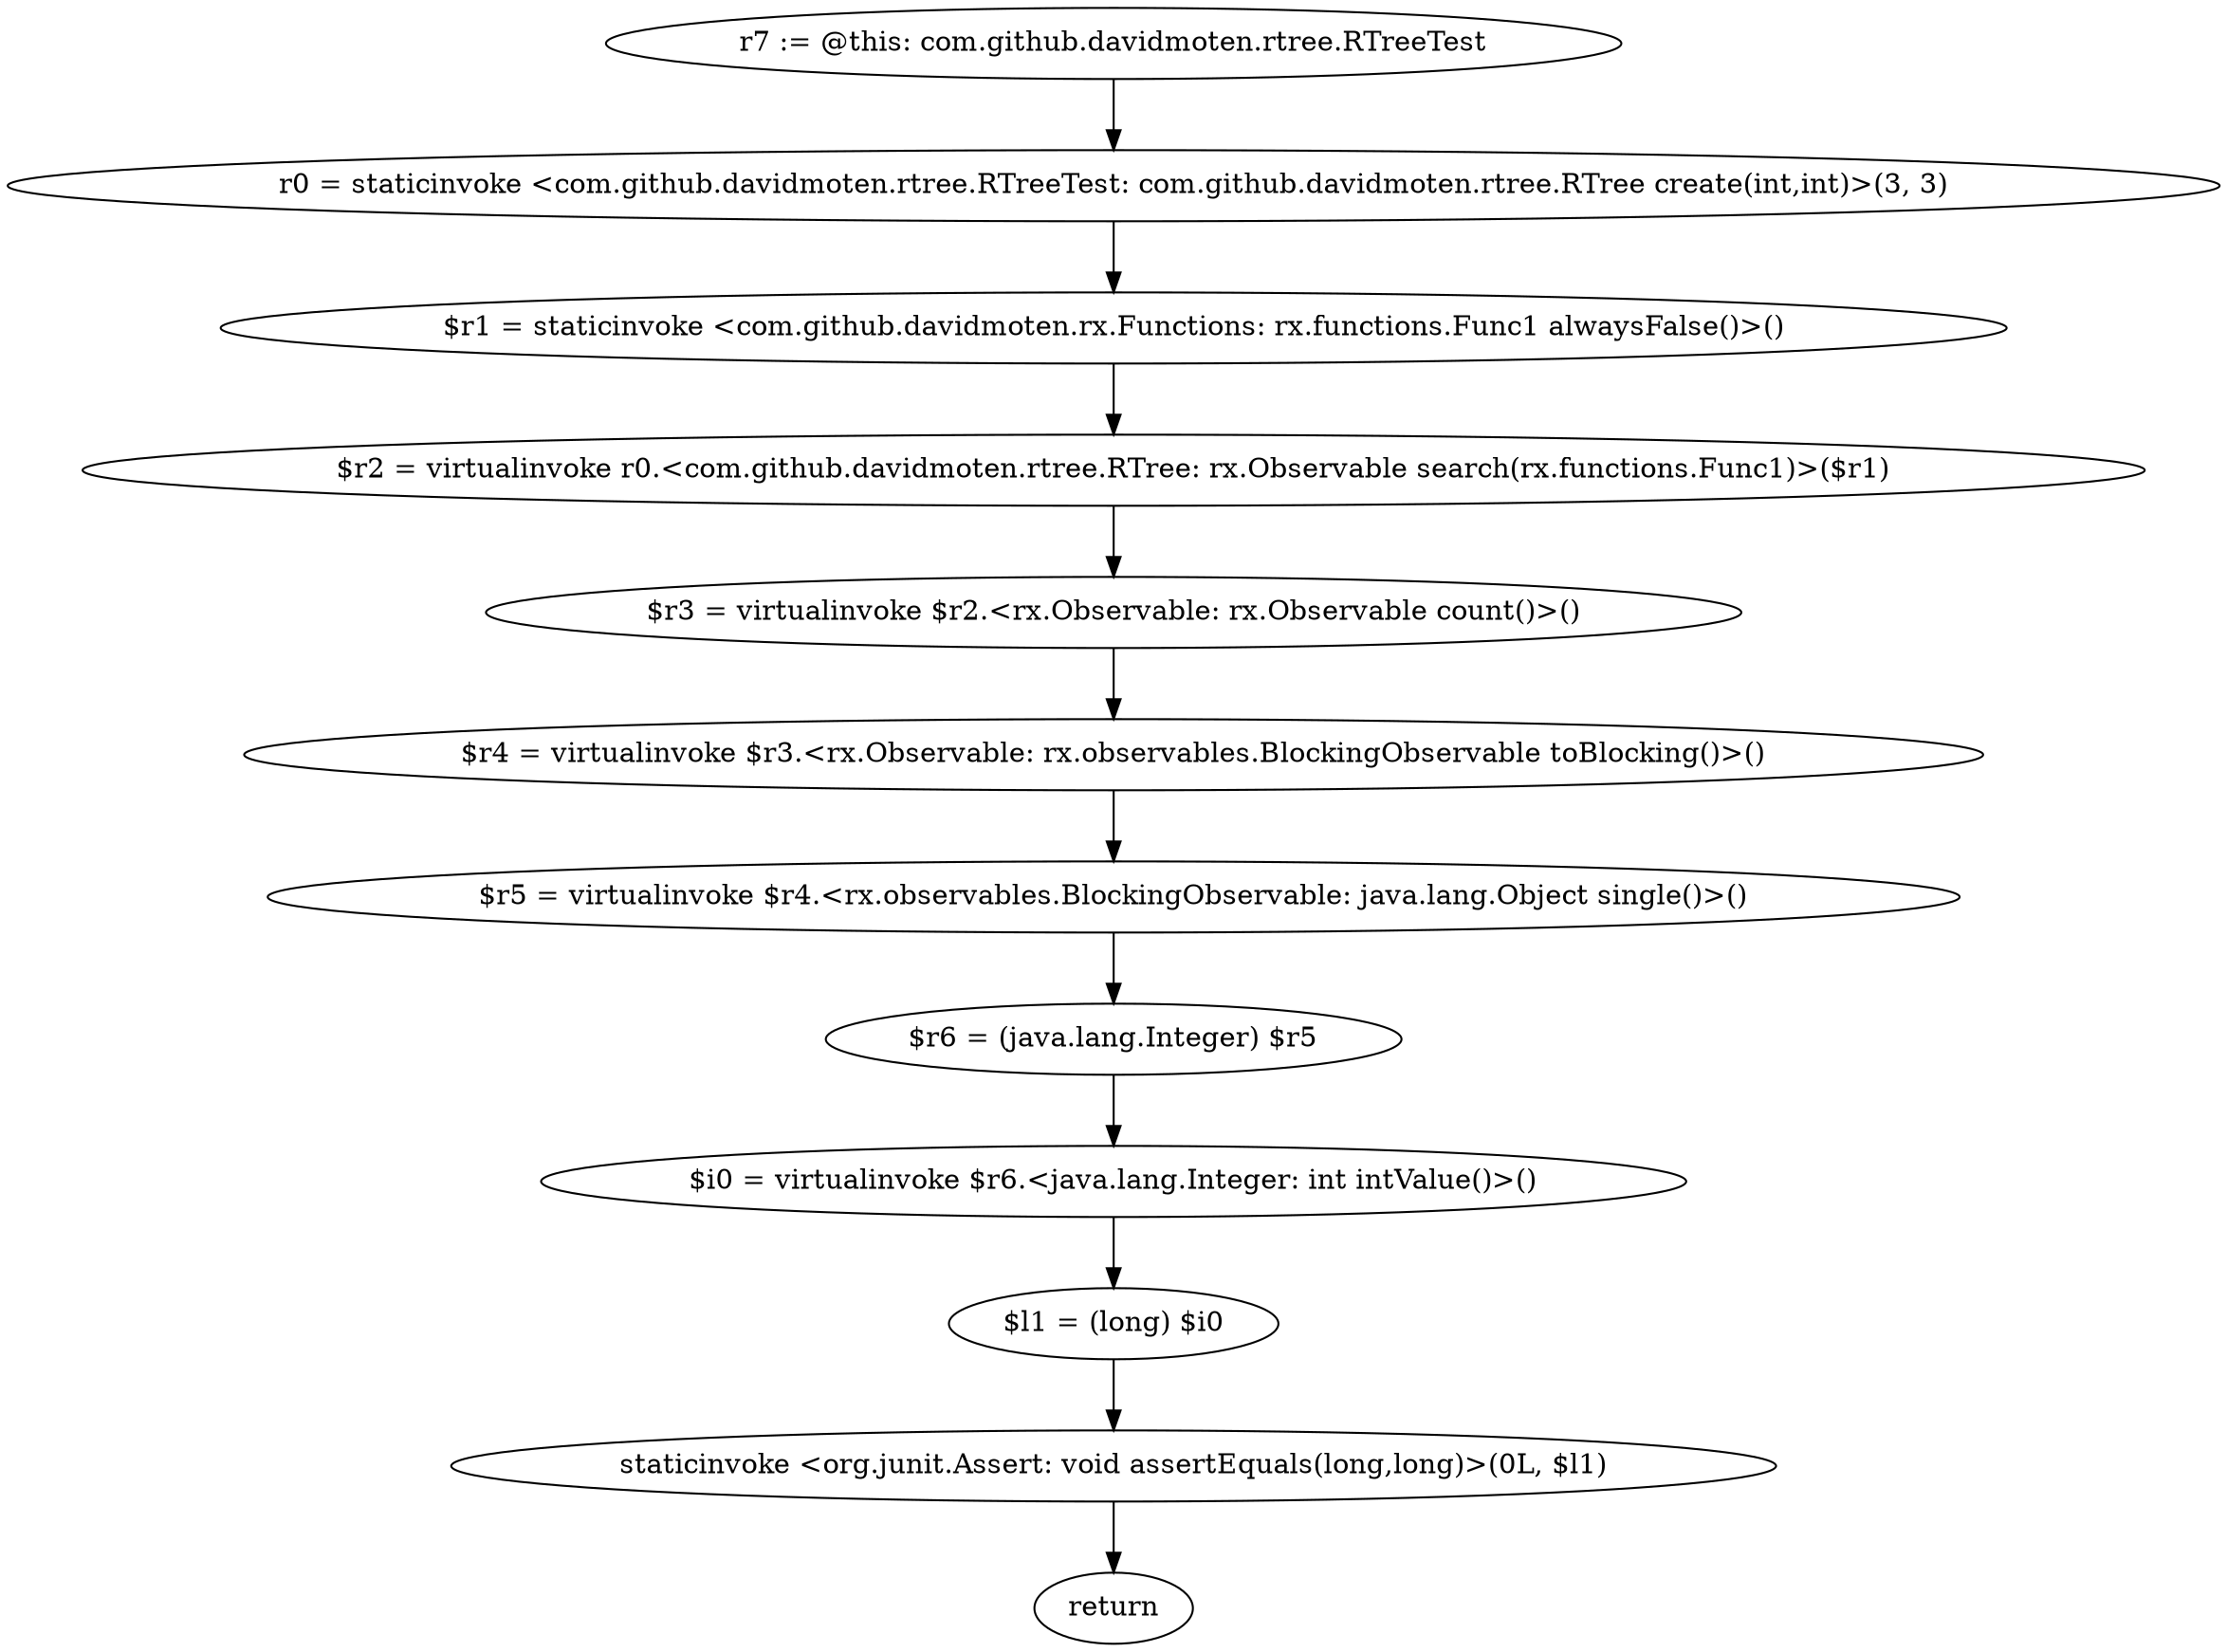 digraph "unitGraph" {
    "r7 := @this: com.github.davidmoten.rtree.RTreeTest"
    "r0 = staticinvoke <com.github.davidmoten.rtree.RTreeTest: com.github.davidmoten.rtree.RTree create(int,int)>(3, 3)"
    "$r1 = staticinvoke <com.github.davidmoten.rx.Functions: rx.functions.Func1 alwaysFalse()>()"
    "$r2 = virtualinvoke r0.<com.github.davidmoten.rtree.RTree: rx.Observable search(rx.functions.Func1)>($r1)"
    "$r3 = virtualinvoke $r2.<rx.Observable: rx.Observable count()>()"
    "$r4 = virtualinvoke $r3.<rx.Observable: rx.observables.BlockingObservable toBlocking()>()"
    "$r5 = virtualinvoke $r4.<rx.observables.BlockingObservable: java.lang.Object single()>()"
    "$r6 = (java.lang.Integer) $r5"
    "$i0 = virtualinvoke $r6.<java.lang.Integer: int intValue()>()"
    "$l1 = (long) $i0"
    "staticinvoke <org.junit.Assert: void assertEquals(long,long)>(0L, $l1)"
    "return"
    "r7 := @this: com.github.davidmoten.rtree.RTreeTest"->"r0 = staticinvoke <com.github.davidmoten.rtree.RTreeTest: com.github.davidmoten.rtree.RTree create(int,int)>(3, 3)";
    "r0 = staticinvoke <com.github.davidmoten.rtree.RTreeTest: com.github.davidmoten.rtree.RTree create(int,int)>(3, 3)"->"$r1 = staticinvoke <com.github.davidmoten.rx.Functions: rx.functions.Func1 alwaysFalse()>()";
    "$r1 = staticinvoke <com.github.davidmoten.rx.Functions: rx.functions.Func1 alwaysFalse()>()"->"$r2 = virtualinvoke r0.<com.github.davidmoten.rtree.RTree: rx.Observable search(rx.functions.Func1)>($r1)";
    "$r2 = virtualinvoke r0.<com.github.davidmoten.rtree.RTree: rx.Observable search(rx.functions.Func1)>($r1)"->"$r3 = virtualinvoke $r2.<rx.Observable: rx.Observable count()>()";
    "$r3 = virtualinvoke $r2.<rx.Observable: rx.Observable count()>()"->"$r4 = virtualinvoke $r3.<rx.Observable: rx.observables.BlockingObservable toBlocking()>()";
    "$r4 = virtualinvoke $r3.<rx.Observable: rx.observables.BlockingObservable toBlocking()>()"->"$r5 = virtualinvoke $r4.<rx.observables.BlockingObservable: java.lang.Object single()>()";
    "$r5 = virtualinvoke $r4.<rx.observables.BlockingObservable: java.lang.Object single()>()"->"$r6 = (java.lang.Integer) $r5";
    "$r6 = (java.lang.Integer) $r5"->"$i0 = virtualinvoke $r6.<java.lang.Integer: int intValue()>()";
    "$i0 = virtualinvoke $r6.<java.lang.Integer: int intValue()>()"->"$l1 = (long) $i0";
    "$l1 = (long) $i0"->"staticinvoke <org.junit.Assert: void assertEquals(long,long)>(0L, $l1)";
    "staticinvoke <org.junit.Assert: void assertEquals(long,long)>(0L, $l1)"->"return";
}
